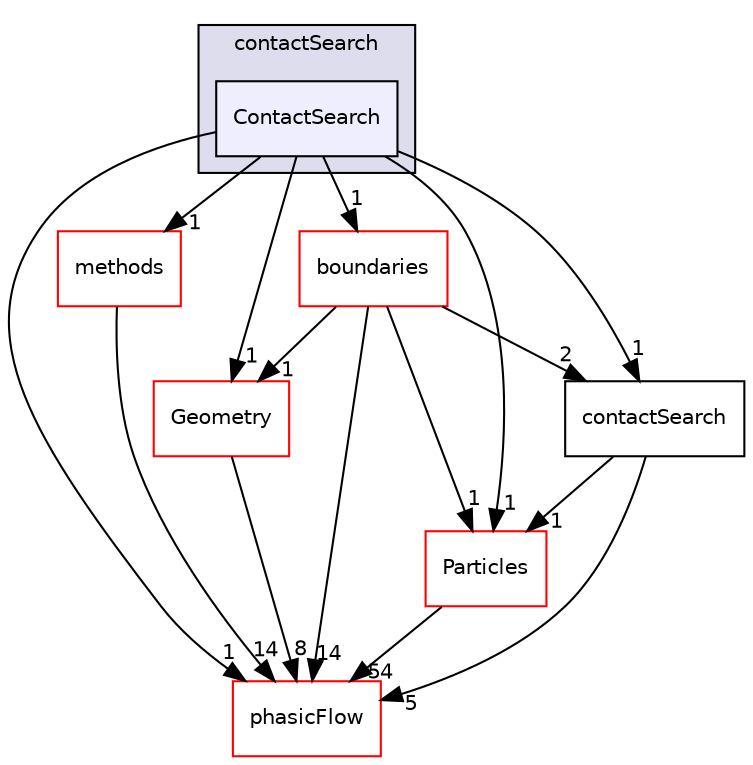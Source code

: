 digraph "src/Interaction/contactSearch/ContactSearch" {
  compound=true
  node [ fontsize="10", fontname="Helvetica"];
  edge [ labelfontsize="10", labelfontname="Helvetica"];
  subgraph clusterdir_f27c6bb1e70979f7ed7175f297e69b7e {
    graph [ bgcolor="#ddddee", pencolor="black", label="contactSearch" fontname="Helvetica", fontsize="10", URL="dir_f27c6bb1e70979f7ed7175f297e69b7e.html"]
  dir_2ba5b24e55596b6b1de53b507451952d [shape=box, label="ContactSearch", style="filled", fillcolor="#eeeeff", pencolor="black", URL="dir_2ba5b24e55596b6b1de53b507451952d.html"];
  }
  dir_cae27912e177176a90175eee3a6288a5 [shape=box label="Geometry" fillcolor="white" style="filled" color="red" URL="dir_cae27912e177176a90175eee3a6288a5.html"];
  dir_e1c20bf23ef9d936d80b34376c4ac838 [shape=box label="methods" fillcolor="white" style="filled" color="red" URL="dir_e1c20bf23ef9d936d80b34376c4ac838.html"];
  dir_081024c58b2f43ae7e866c8d36ecbcf7 [shape=box label="contactSearch" URL="dir_081024c58b2f43ae7e866c8d36ecbcf7.html"];
  dir_cd7a5046d028e114fc17b2ebc2bd02d2 [shape=box label="phasicFlow" fillcolor="white" style="filled" color="red" URL="dir_cd7a5046d028e114fc17b2ebc2bd02d2.html"];
  dir_9e72493e858003bd3d74a55a2aedd075 [shape=box label="Particles" fillcolor="white" style="filled" color="red" URL="dir_9e72493e858003bd3d74a55a2aedd075.html"];
  dir_0280112193e77914c03f2ec4d47dabd6 [shape=box label="boundaries" fillcolor="white" style="filled" color="red" URL="dir_0280112193e77914c03f2ec4d47dabd6.html"];
  dir_cae27912e177176a90175eee3a6288a5->dir_cd7a5046d028e114fc17b2ebc2bd02d2 [headlabel="8", labeldistance=1.5 headhref="dir_000008_000031.html"];
  dir_2ba5b24e55596b6b1de53b507451952d->dir_cae27912e177176a90175eee3a6288a5 [headlabel="1", labeldistance=1.5 headhref="dir_000028_000008.html"];
  dir_2ba5b24e55596b6b1de53b507451952d->dir_e1c20bf23ef9d936d80b34376c4ac838 [headlabel="1", labeldistance=1.5 headhref="dir_000028_000029.html"];
  dir_2ba5b24e55596b6b1de53b507451952d->dir_081024c58b2f43ae7e866c8d36ecbcf7 [headlabel="1", labeldistance=1.5 headhref="dir_000028_000027.html"];
  dir_2ba5b24e55596b6b1de53b507451952d->dir_cd7a5046d028e114fc17b2ebc2bd02d2 [headlabel="1", labeldistance=1.5 headhref="dir_000028_000031.html"];
  dir_2ba5b24e55596b6b1de53b507451952d->dir_9e72493e858003bd3d74a55a2aedd075 [headlabel="1", labeldistance=1.5 headhref="dir_000028_000063.html"];
  dir_2ba5b24e55596b6b1de53b507451952d->dir_0280112193e77914c03f2ec4d47dabd6 [headlabel="1", labeldistance=1.5 headhref="dir_000028_000024.html"];
  dir_e1c20bf23ef9d936d80b34376c4ac838->dir_cd7a5046d028e114fc17b2ebc2bd02d2 [headlabel="14", labeldistance=1.5 headhref="dir_000029_000031.html"];
  dir_081024c58b2f43ae7e866c8d36ecbcf7->dir_cd7a5046d028e114fc17b2ebc2bd02d2 [headlabel="5", labeldistance=1.5 headhref="dir_000027_000031.html"];
  dir_081024c58b2f43ae7e866c8d36ecbcf7->dir_9e72493e858003bd3d74a55a2aedd075 [headlabel="1", labeldistance=1.5 headhref="dir_000027_000063.html"];
  dir_9e72493e858003bd3d74a55a2aedd075->dir_cd7a5046d028e114fc17b2ebc2bd02d2 [headlabel="54", labeldistance=1.5 headhref="dir_000063_000031.html"];
  dir_0280112193e77914c03f2ec4d47dabd6->dir_cae27912e177176a90175eee3a6288a5 [headlabel="1", labeldistance=1.5 headhref="dir_000024_000008.html"];
  dir_0280112193e77914c03f2ec4d47dabd6->dir_081024c58b2f43ae7e866c8d36ecbcf7 [headlabel="2", labeldistance=1.5 headhref="dir_000024_000027.html"];
  dir_0280112193e77914c03f2ec4d47dabd6->dir_cd7a5046d028e114fc17b2ebc2bd02d2 [headlabel="14", labeldistance=1.5 headhref="dir_000024_000031.html"];
  dir_0280112193e77914c03f2ec4d47dabd6->dir_9e72493e858003bd3d74a55a2aedd075 [headlabel="1", labeldistance=1.5 headhref="dir_000024_000063.html"];
}
